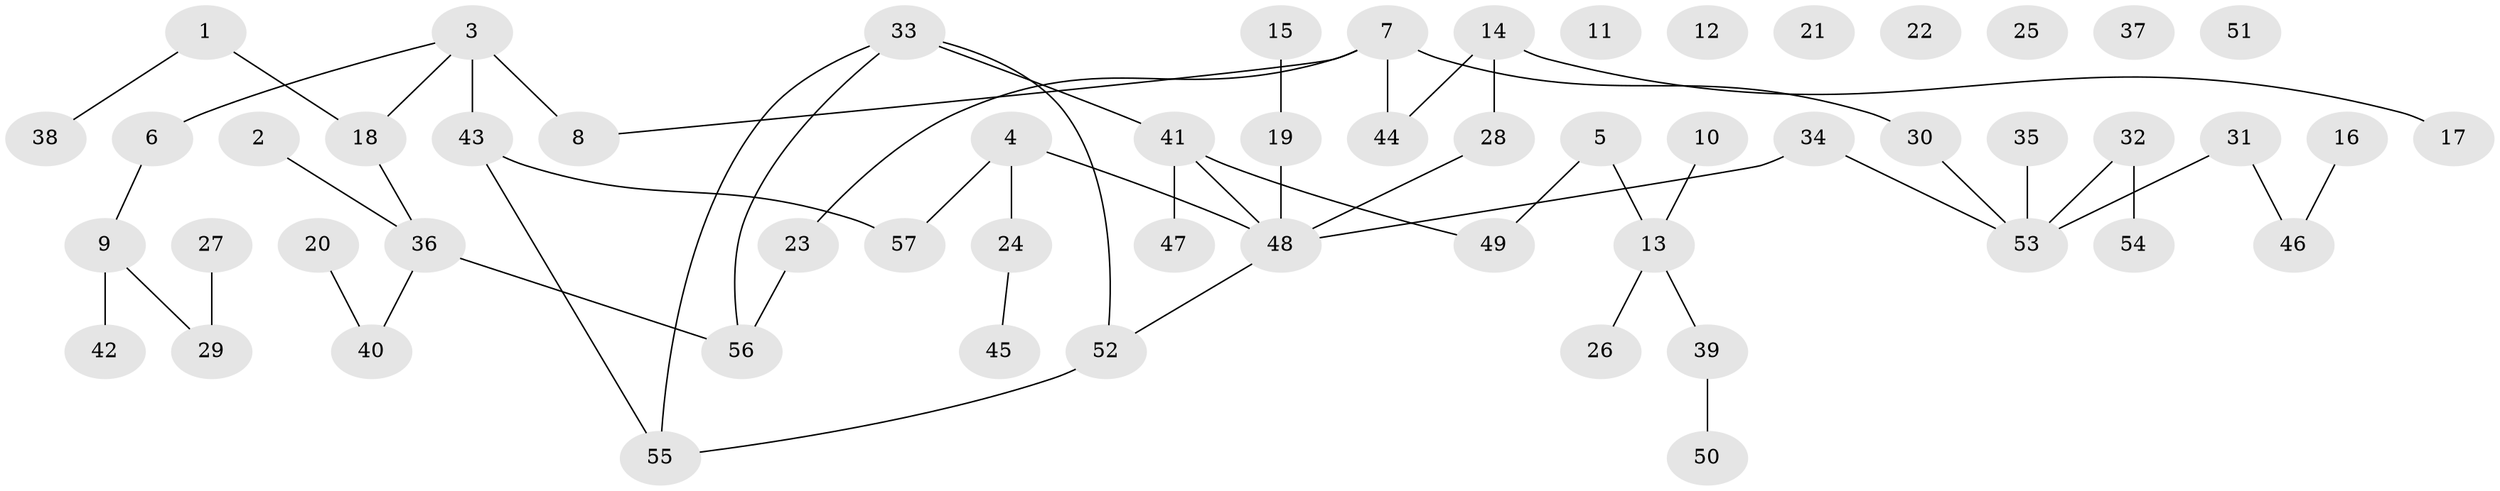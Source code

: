 // Generated by graph-tools (version 1.1) at 2025/38/03/09/25 04:38:59]
// undirected, 57 vertices, 56 edges
graph export_dot {
graph [start="1"]
  node [color=gray90,style=filled];
  1;
  2;
  3;
  4;
  5;
  6;
  7;
  8;
  9;
  10;
  11;
  12;
  13;
  14;
  15;
  16;
  17;
  18;
  19;
  20;
  21;
  22;
  23;
  24;
  25;
  26;
  27;
  28;
  29;
  30;
  31;
  32;
  33;
  34;
  35;
  36;
  37;
  38;
  39;
  40;
  41;
  42;
  43;
  44;
  45;
  46;
  47;
  48;
  49;
  50;
  51;
  52;
  53;
  54;
  55;
  56;
  57;
  1 -- 18;
  1 -- 38;
  2 -- 36;
  3 -- 6;
  3 -- 8;
  3 -- 18;
  3 -- 43;
  4 -- 24;
  4 -- 48;
  4 -- 57;
  5 -- 13;
  5 -- 49;
  6 -- 9;
  7 -- 8;
  7 -- 23;
  7 -- 30;
  7 -- 44;
  9 -- 29;
  9 -- 42;
  10 -- 13;
  13 -- 26;
  13 -- 39;
  14 -- 17;
  14 -- 28;
  14 -- 44;
  15 -- 19;
  16 -- 46;
  18 -- 36;
  19 -- 48;
  20 -- 40;
  23 -- 56;
  24 -- 45;
  27 -- 29;
  28 -- 48;
  30 -- 53;
  31 -- 46;
  31 -- 53;
  32 -- 53;
  32 -- 54;
  33 -- 41;
  33 -- 52;
  33 -- 55;
  33 -- 56;
  34 -- 48;
  34 -- 53;
  35 -- 53;
  36 -- 40;
  36 -- 56;
  39 -- 50;
  41 -- 47;
  41 -- 48;
  41 -- 49;
  43 -- 55;
  43 -- 57;
  48 -- 52;
  52 -- 55;
}

